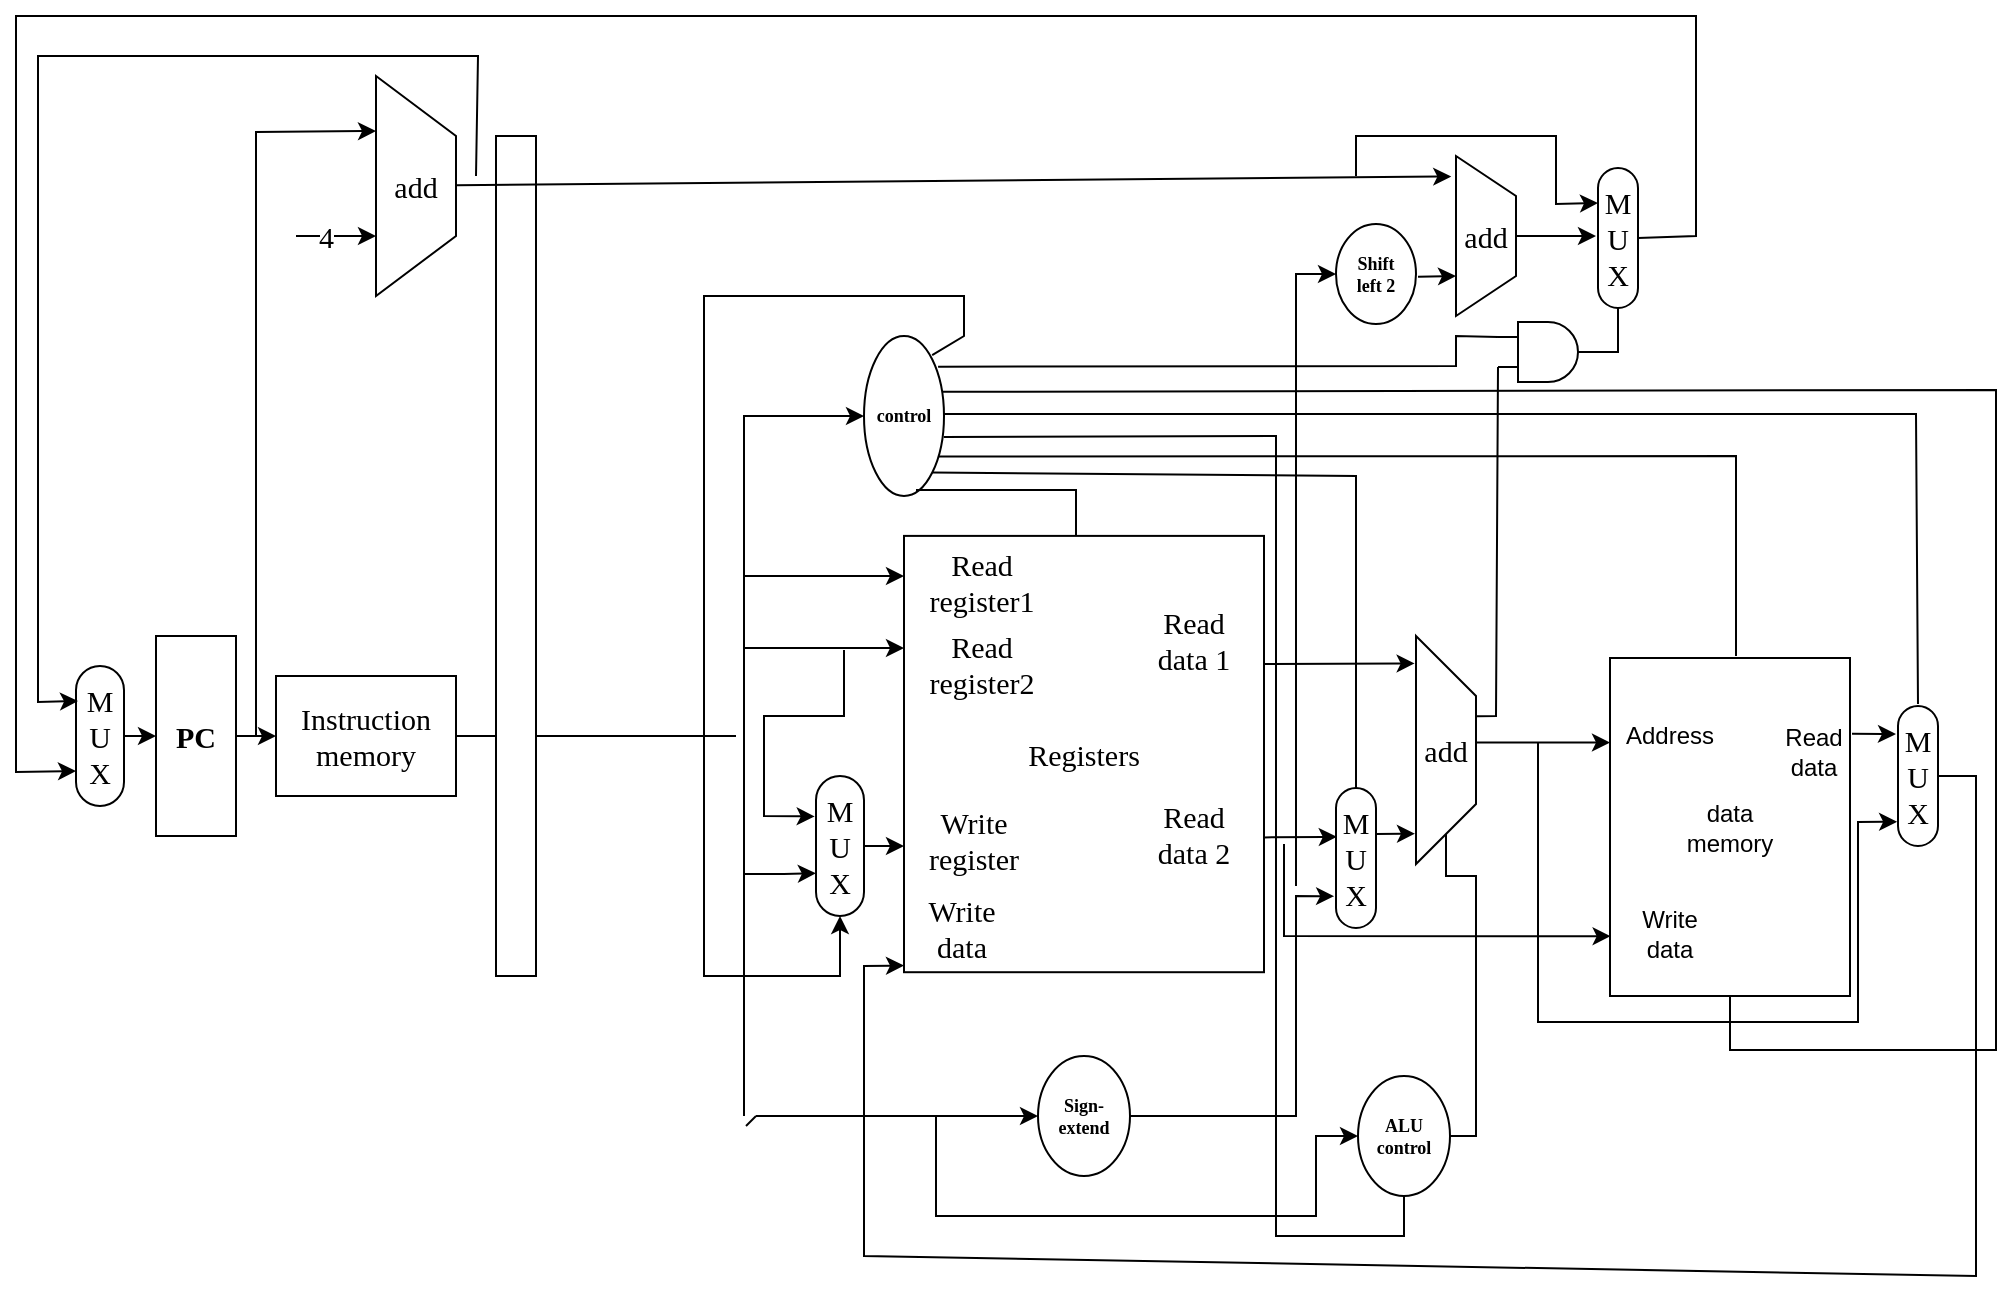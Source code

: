 <mxfile version="18.1.1" type="github">
  <diagram name="Page-1" id="90a13364-a465-7bf4-72fc-28e22215d7a0">
    <mxGraphModel dx="978" dy="1484" grid="1" gridSize="10" guides="1" tooltips="1" connect="1" arrows="1" fold="1" page="1" pageScale="1.5" pageWidth="1169" pageHeight="826" background="none" math="0" shadow="0">
      <root>
        <mxCell id="0" style=";html=1;" />
        <mxCell id="1" style=";html=1;" parent="0" />
        <mxCell id="_GseaxLKm5lbex_g-DC_-1" value="PC" style="rounded=0;whiteSpace=wrap;html=1;fontSize=15;fontFamily=Verdana;fontStyle=1" parent="1" vertex="1">
          <mxGeometry x="130" y="510" width="40" height="100" as="geometry" />
        </mxCell>
        <mxCell id="_GseaxLKm5lbex_g-DC_-16" style="edgeStyle=orthogonalEdgeStyle;rounded=0;orthogonalLoop=1;jettySize=auto;html=1;entryX=0;entryY=0.5;entryDx=0;entryDy=0;fontFamily=Verdana;fontSize=15;exitX=1;exitY=0.5;exitDx=0;exitDy=0;" parent="1" source="_GseaxLKm5lbex_g-DC_-1" target="_GseaxLKm5lbex_g-DC_-15" edge="1">
          <mxGeometry relative="1" as="geometry">
            <mxPoint x="180" y="560" as="sourcePoint" />
          </mxGeometry>
        </mxCell>
        <mxCell id="_GseaxLKm5lbex_g-DC_-15" value="Instruction&lt;br&gt;memory" style="rounded=0;whiteSpace=wrap;html=1;fontFamily=Verdana;fontSize=15;" parent="1" vertex="1">
          <mxGeometry x="190" y="530" width="90" height="60" as="geometry" />
        </mxCell>
        <mxCell id="_GseaxLKm5lbex_g-DC_-18" value="" style="endArrow=classic;html=1;rounded=0;fontFamily=Verdana;fontSize=15;entryX=0.25;entryY=1;entryDx=0;entryDy=0;" parent="1" target="_GseaxLKm5lbex_g-DC_-28" edge="1">
          <mxGeometry width="50" height="50" relative="1" as="geometry">
            <mxPoint x="180" y="560" as="sourcePoint" />
            <mxPoint x="240" y="360" as="targetPoint" />
            <Array as="points">
              <mxPoint x="180" y="258" />
            </Array>
          </mxGeometry>
        </mxCell>
        <mxCell id="_GseaxLKm5lbex_g-DC_-28" value="add&lt;br&gt;" style="shape=trapezoid;perimeter=trapezoidPerimeter;whiteSpace=wrap;html=1;fixedSize=1;rounded=0;fontFamily=Verdana;fontSize=15;strokeColor=default;fillColor=none;size=30;rotation=0;verticalAlign=middle;labelPosition=center;verticalLabelPosition=middle;align=center;direction=south;" parent="1" vertex="1">
          <mxGeometry x="240" y="230" width="40" height="110" as="geometry" />
        </mxCell>
        <mxCell id="_GseaxLKm5lbex_g-DC_-29" value="4" style="endArrow=classic;html=1;rounded=0;fontFamily=Verdana;fontSize=15;align=right;" parent="1" edge="1">
          <mxGeometry width="50" height="50" relative="1" as="geometry">
            <mxPoint x="200" y="310" as="sourcePoint" />
            <mxPoint x="240" y="310" as="targetPoint" />
            <Array as="points" />
          </mxGeometry>
        </mxCell>
        <mxCell id="_GseaxLKm5lbex_g-DC_-31" value="" style="endArrow=classic;html=1;rounded=0;fontFamily=Verdana;fontSize=15;" parent="1" edge="1">
          <mxGeometry width="50" height="50" relative="1" as="geometry">
            <mxPoint x="424" y="480" as="sourcePoint" />
            <mxPoint x="504" y="480" as="targetPoint" />
          </mxGeometry>
        </mxCell>
        <mxCell id="_GseaxLKm5lbex_g-DC_-32" value="" style="endArrow=classic;html=1;rounded=0;fontFamily=Verdana;fontSize=15;" parent="1" edge="1">
          <mxGeometry width="50" height="50" relative="1" as="geometry">
            <mxPoint x="424" y="516" as="sourcePoint" />
            <mxPoint x="504" y="516" as="targetPoint" />
          </mxGeometry>
        </mxCell>
        <mxCell id="_GseaxLKm5lbex_g-DC_-33" value="" style="endArrow=classic;html=1;rounded=0;fontFamily=Verdana;fontSize=15;startArrow=none;exitX=0.5;exitY=0;exitDx=0;exitDy=0;" parent="1" source="_GseaxLKm5lbex_g-DC_-38" edge="1">
          <mxGeometry width="50" height="50" relative="1" as="geometry">
            <mxPoint x="484.0" y="625.0" as="sourcePoint" />
            <mxPoint x="504" y="615" as="targetPoint" />
          </mxGeometry>
        </mxCell>
        <mxCell id="_GseaxLKm5lbex_g-DC_-34" value="" style="endArrow=classic;html=1;rounded=0;fontFamily=Verdana;fontSize=15;exitX=0.5;exitY=0;exitDx=0;exitDy=0;" parent="1" edge="1" source="h9TXa1Q45C4JcwB8wbE7-19">
          <mxGeometry width="50" height="50" relative="1" as="geometry">
            <mxPoint x="484" y="800" as="sourcePoint" />
            <mxPoint x="504" y="674.78" as="targetPoint" />
            <Array as="points">
              <mxPoint x="1040" y="580" />
              <mxPoint x="1040" y="830" />
              <mxPoint x="484" y="820" />
              <mxPoint x="484" y="675" />
            </Array>
          </mxGeometry>
        </mxCell>
        <mxCell id="_GseaxLKm5lbex_g-DC_-36" value="" style="endArrow=classic;html=1;rounded=0;fontFamily=Verdana;fontSize=15;entryX=0.128;entryY=1.079;entryDx=0;entryDy=0;entryPerimeter=0;" parent="1" target="_GseaxLKm5lbex_g-DC_-80" edge="1">
          <mxGeometry width="50" height="50" relative="1" as="geometry">
            <mxPoint x="280" y="284.57" as="sourcePoint" />
            <mxPoint x="760" y="285" as="targetPoint" />
          </mxGeometry>
        </mxCell>
        <mxCell id="_GseaxLKm5lbex_g-DC_-37" value="" style="endArrow=classic;html=1;rounded=0;fontFamily=Verdana;fontSize=15;entryX=0.289;entryY=1.027;entryDx=0;entryDy=0;entryPerimeter=0;" parent="1" target="_GseaxLKm5lbex_g-DC_-38" edge="1">
          <mxGeometry width="50" height="50" relative="1" as="geometry">
            <mxPoint x="474" y="517" as="sourcePoint" />
            <mxPoint x="469" y="617" as="targetPoint" />
            <Array as="points">
              <mxPoint x="474" y="550" />
              <mxPoint x="434" y="550" />
              <mxPoint x="434" y="600" />
            </Array>
          </mxGeometry>
        </mxCell>
        <mxCell id="_GseaxLKm5lbex_g-DC_-38" value="M&lt;br&gt;U&lt;br&gt;X" style="rounded=1;whiteSpace=wrap;html=1;fontFamily=Verdana;fontSize=15;strokeColor=default;fillColor=none;arcSize=50;direction=south;" parent="1" vertex="1">
          <mxGeometry x="460" y="580" width="24" height="70" as="geometry" />
        </mxCell>
        <mxCell id="_GseaxLKm5lbex_g-DC_-40" value="" style="endArrow=classic;html=1;rounded=0;fontFamily=Verdana;fontSize=15;startArrow=none;entryX=0.695;entryY=1.003;entryDx=0;entryDy=0;entryPerimeter=0;" parent="1" target="_GseaxLKm5lbex_g-DC_-38" edge="1">
          <mxGeometry width="50" height="50" relative="1" as="geometry">
            <mxPoint x="424" y="629" as="sourcePoint" />
            <mxPoint x="454" y="628.89" as="targetPoint" />
            <Array as="points">
              <mxPoint x="444" y="629" />
            </Array>
          </mxGeometry>
        </mxCell>
        <mxCell id="_GseaxLKm5lbex_g-DC_-41" value="" style="endArrow=classic;html=1;rounded=0;fontFamily=Verdana;fontSize=15;" parent="1" edge="1">
          <mxGeometry width="50" height="50" relative="1" as="geometry">
            <mxPoint x="424" y="750" as="sourcePoint" />
            <mxPoint x="484" y="400" as="targetPoint" />
            <Array as="points">
              <mxPoint x="424" y="400" />
            </Array>
          </mxGeometry>
        </mxCell>
        <mxCell id="_GseaxLKm5lbex_g-DC_-43" value="control" style="ellipse;whiteSpace=wrap;html=1;rounded=0;fontFamily=Verdana;fontSize=9;strokeColor=default;fillColor=none;direction=south;fontStyle=1" parent="1" vertex="1">
          <mxGeometry x="484" y="360" width="40" height="80" as="geometry" />
        </mxCell>
        <mxCell id="_GseaxLKm5lbex_g-DC_-44" value="" style="endArrow=classic;html=1;rounded=0;fontFamily=Verdana;fontSize=9;entryX=1;entryY=0.5;entryDx=0;entryDy=0;exitX=0.119;exitY=0.148;exitDx=0;exitDy=0;exitPerimeter=0;" parent="1" source="_GseaxLKm5lbex_g-DC_-43" target="_GseaxLKm5lbex_g-DC_-38" edge="1">
          <mxGeometry width="50" height="50" relative="1" as="geometry">
            <mxPoint x="514" y="360" as="sourcePoint" />
            <mxPoint x="574" y="310" as="targetPoint" />
            <Array as="points">
              <mxPoint x="534" y="360" />
              <mxPoint x="534" y="340" />
              <mxPoint x="404" y="340" />
              <mxPoint x="404" y="680" />
              <mxPoint x="472" y="680" />
            </Array>
          </mxGeometry>
        </mxCell>
        <mxCell id="_GseaxLKm5lbex_g-DC_-51" value="" style="rounded=0;whiteSpace=wrap;html=1;fontFamily=Verdana;fontSize=9;strokeColor=default;fillColor=none;" parent="1" vertex="1">
          <mxGeometry x="300" y="260" width="20" height="420" as="geometry" />
        </mxCell>
        <mxCell id="_GseaxLKm5lbex_g-DC_-54" value="" style="endArrow=classic;html=1;rounded=0;fontFamily=Verdana;fontSize=9;exitX=0.844;exitY=0.6;exitDx=0;exitDy=0;exitPerimeter=0;entryX=0.085;entryY=1.017;entryDx=0;entryDy=0;entryPerimeter=0;" parent="1" edge="1">
          <mxGeometry width="50" height="50" relative="1" as="geometry">
            <mxPoint x="682.96" y="524" as="sourcePoint" />
            <mxPoint x="759.32" y="523.69" as="targetPoint" />
          </mxGeometry>
        </mxCell>
        <mxCell id="_GseaxLKm5lbex_g-DC_-55" value="" style="endArrow=classic;html=1;rounded=0;fontFamily=Verdana;fontSize=9;entryX=0.306;entryY=0.93;entryDx=0;entryDy=0;entryPerimeter=0;" parent="1" edge="1">
          <mxGeometry width="50" height="50" relative="1" as="geometry">
            <mxPoint x="684.0" y="610.707" as="sourcePoint" />
            <mxPoint x="720.4" y="610.42" as="targetPoint" />
          </mxGeometry>
        </mxCell>
        <mxCell id="_GseaxLKm5lbex_g-DC_-57" value="M&lt;br&gt;U&lt;br&gt;X" style="rounded=1;whiteSpace=wrap;html=1;fontFamily=Verdana;fontSize=15;strokeColor=default;fillColor=none;arcSize=50;direction=south;" parent="1" vertex="1">
          <mxGeometry x="720" y="586" width="20" height="70" as="geometry" />
        </mxCell>
        <mxCell id="_GseaxLKm5lbex_g-DC_-59" value="" style="endArrow=classic;html=1;rounded=0;fontFamily=Verdana;fontSize=9;entryX=0.867;entryY=1.017;entryDx=0;entryDy=0;entryPerimeter=0;" parent="1" edge="1" target="h9TXa1Q45C4JcwB8wbE7-10">
          <mxGeometry width="50" height="50" relative="1" as="geometry">
            <mxPoint x="740" y="609" as="sourcePoint" />
            <mxPoint x="760" y="648" as="targetPoint" />
          </mxGeometry>
        </mxCell>
        <mxCell id="_GseaxLKm5lbex_g-DC_-60" value="" style="shape=image;html=1;verticalAlign=top;verticalLabelPosition=bottom;labelBackgroundColor=#ffffff;imageAspect=0;aspect=fixed;image=https://cdn4.iconfinder.com/data/icons/essential-app-2/16/record-round-circle-dot-128.png;rounded=0;fontFamily=Verdana;fontSize=9;strokeColor=default;fillColor=none;" parent="1" vertex="1">
          <mxGeometry x="420" y="475" width="10" height="10" as="geometry" />
        </mxCell>
        <mxCell id="_GseaxLKm5lbex_g-DC_-62" value="" style="shape=image;html=1;verticalAlign=top;verticalLabelPosition=bottom;labelBackgroundColor=#ffffff;imageAspect=0;aspect=fixed;image=https://cdn4.iconfinder.com/data/icons/essential-app-2/16/record-round-circle-dot-128.png;rounded=0;fontFamily=Verdana;fontSize=9;strokeColor=default;fillColor=none;" parent="1" vertex="1">
          <mxGeometry x="419" y="511" width="10" height="10" as="geometry" />
        </mxCell>
        <mxCell id="_GseaxLKm5lbex_g-DC_-63" value="" style="shape=image;html=1;verticalAlign=top;verticalLabelPosition=bottom;labelBackgroundColor=#ffffff;imageAspect=0;aspect=fixed;image=https://cdn4.iconfinder.com/data/icons/essential-app-2/16/record-round-circle-dot-128.png;rounded=0;fontFamily=Verdana;fontSize=9;strokeColor=default;fillColor=none;" parent="1" vertex="1">
          <mxGeometry x="469" y="511" width="10" height="10" as="geometry" />
        </mxCell>
        <mxCell id="_GseaxLKm5lbex_g-DC_-64" value="" style="shape=image;html=1;verticalAlign=top;verticalLabelPosition=bottom;labelBackgroundColor=#ffffff;imageAspect=0;aspect=fixed;image=https://cdn4.iconfinder.com/data/icons/essential-app-2/16/record-round-circle-dot-128.png;rounded=0;fontFamily=Verdana;fontSize=9;strokeColor=default;fillColor=none;" parent="1" vertex="1">
          <mxGeometry x="419" y="624" width="10" height="10" as="geometry" />
        </mxCell>
        <mxCell id="_GseaxLKm5lbex_g-DC_-66" value="Sign-&lt;br&gt;extend" style="ellipse;whiteSpace=wrap;html=1;rounded=0;fontFamily=Verdana;fontSize=9;strokeColor=default;fillColor=none;direction=south;fontStyle=1" parent="1" vertex="1">
          <mxGeometry x="571" y="720" width="46" height="60" as="geometry" />
        </mxCell>
        <mxCell id="_GseaxLKm5lbex_g-DC_-67" value="" style="endArrow=classic;html=1;rounded=0;fontFamily=Verdana;fontSize=9;entryX=0.5;entryY=1;entryDx=0;entryDy=0;startArrow=none;" parent="1" source="_GseaxLKm5lbex_g-DC_-65" target="_GseaxLKm5lbex_g-DC_-66" edge="1">
          <mxGeometry width="50" height="50" relative="1" as="geometry">
            <mxPoint x="430" y="750" as="sourcePoint" />
            <mxPoint x="540" y="580" as="targetPoint" />
          </mxGeometry>
        </mxCell>
        <mxCell id="_GseaxLKm5lbex_g-DC_-65" value="" style="shape=image;html=1;verticalAlign=top;verticalLabelPosition=bottom;labelBackgroundColor=#ffffff;imageAspect=0;aspect=fixed;image=https://cdn4.iconfinder.com/data/icons/essential-app-2/16/record-round-circle-dot-128.png;rounded=0;fontFamily=Verdana;fontSize=9;strokeColor=default;fillColor=none;" parent="1" vertex="1">
          <mxGeometry x="420" y="745" width="10" height="10" as="geometry" />
        </mxCell>
        <mxCell id="_GseaxLKm5lbex_g-DC_-70" value="" style="endArrow=none;html=1;rounded=0;fontFamily=Verdana;fontSize=9;entryX=0.5;entryY=1;entryDx=0;entryDy=0;" parent="1" target="_GseaxLKm5lbex_g-DC_-65" edge="1">
          <mxGeometry width="50" height="50" relative="1" as="geometry">
            <mxPoint x="430" y="750" as="sourcePoint" />
            <mxPoint x="571.0" y="750" as="targetPoint" />
          </mxGeometry>
        </mxCell>
        <mxCell id="_GseaxLKm5lbex_g-DC_-72" value="" style="endArrow=none;html=1;rounded=0;fontFamily=Verdana;fontSize=9;" parent="1" edge="1">
          <mxGeometry width="50" height="50" relative="1" as="geometry">
            <mxPoint x="320" y="560" as="sourcePoint" />
            <mxPoint x="420" y="560" as="targetPoint" />
          </mxGeometry>
        </mxCell>
        <mxCell id="_GseaxLKm5lbex_g-DC_-73" value="" style="shape=image;html=1;verticalAlign=top;verticalLabelPosition=bottom;labelBackgroundColor=#ffffff;imageAspect=0;aspect=fixed;image=https://cdn4.iconfinder.com/data/icons/essential-app-2/16/record-round-circle-dot-128.png;rounded=0;fontFamily=Verdana;fontSize=9;strokeColor=default;fillColor=none;" parent="1" vertex="1">
          <mxGeometry x="419" y="555" width="10" height="10" as="geometry" />
        </mxCell>
        <mxCell id="_GseaxLKm5lbex_g-DC_-74" value="" style="endArrow=classic;html=1;rounded=0;fontFamily=Verdana;fontSize=9;" parent="1" edge="1" target="h9TXa1Q45C4JcwB8wbE7-4">
          <mxGeometry width="50" height="50" relative="1" as="geometry">
            <mxPoint x="520" y="750" as="sourcePoint" />
            <mxPoint x="730" y="760" as="targetPoint" />
            <Array as="points">
              <mxPoint x="520" y="800" />
              <mxPoint x="710" y="800" />
              <mxPoint x="710" y="760" />
            </Array>
          </mxGeometry>
        </mxCell>
        <mxCell id="_GseaxLKm5lbex_g-DC_-75" value="" style="endArrow=classic;html=1;rounded=0;fontFamily=Verdana;fontSize=9;exitX=0.5;exitY=0;exitDx=0;exitDy=0;entryX=0.773;entryY=1.047;entryDx=0;entryDy=0;entryPerimeter=0;" parent="1" source="_GseaxLKm5lbex_g-DC_-66" target="_GseaxLKm5lbex_g-DC_-57" edge="1">
          <mxGeometry width="50" height="50" relative="1" as="geometry">
            <mxPoint x="520" y="680" as="sourcePoint" />
            <mxPoint x="570" y="630" as="targetPoint" />
            <Array as="points">
              <mxPoint x="700" y="750" />
              <mxPoint x="700" y="640" />
            </Array>
          </mxGeometry>
        </mxCell>
        <mxCell id="_GseaxLKm5lbex_g-DC_-77" value="" style="endArrow=classic;html=1;rounded=0;fontFamily=Verdana;fontSize=15;startArrow=none;entryX=0.5;entryY=1;entryDx=0;entryDy=0;" parent="1" edge="1" target="_GseaxLKm5lbex_g-DC_-78" source="h9TXa1Q45C4JcwB8wbE7-1">
          <mxGeometry width="50" height="50" relative="1" as="geometry">
            <mxPoint x="700.0" y="668" as="sourcePoint" />
            <mxPoint x="720" y="370" as="targetPoint" />
            <Array as="points">
              <mxPoint x="700" y="329" />
            </Array>
          </mxGeometry>
        </mxCell>
        <mxCell id="_GseaxLKm5lbex_g-DC_-78" value="Shift&lt;br&gt;left 2" style="ellipse;whiteSpace=wrap;html=1;rounded=0;fontFamily=Verdana;fontSize=9;strokeColor=default;fillColor=none;direction=south;fontStyle=1" parent="1" vertex="1">
          <mxGeometry x="720" y="304" width="40" height="50" as="geometry" />
        </mxCell>
        <mxCell id="_GseaxLKm5lbex_g-DC_-79" value="" style="endArrow=classic;html=1;rounded=0;fontFamily=Verdana;fontSize=9;exitX=0.528;exitY=-0.025;exitDx=0;exitDy=0;exitPerimeter=0;entryX=0.75;entryY=1;entryDx=0;entryDy=0;" parent="1" source="_GseaxLKm5lbex_g-DC_-78" edge="1" target="_GseaxLKm5lbex_g-DC_-80">
          <mxGeometry width="50" height="50" relative="1" as="geometry">
            <mxPoint x="770" y="370" as="sourcePoint" />
            <mxPoint x="780" y="370" as="targetPoint" />
          </mxGeometry>
        </mxCell>
        <mxCell id="_GseaxLKm5lbex_g-DC_-80" value="add&lt;br&gt;" style="shape=trapezoid;perimeter=trapezoidPerimeter;whiteSpace=wrap;html=1;fixedSize=1;rounded=0;fontFamily=Verdana;fontSize=15;strokeColor=default;fillColor=none;size=20;rotation=0;verticalAlign=middle;labelPosition=center;verticalLabelPosition=middle;align=center;direction=south;" parent="1" vertex="1">
          <mxGeometry x="780" y="270" width="30" height="80" as="geometry" />
        </mxCell>
        <mxCell id="_GseaxLKm5lbex_g-DC_-81" value="" style="endArrow=classic;html=1;rounded=0;fontFamily=Verdana;fontSize=15;exitX=0.5;exitY=0;exitDx=0;exitDy=0;" parent="1" edge="1" source="_GseaxLKm5lbex_g-DC_-80">
          <mxGeometry width="50" height="50" relative="1" as="geometry">
            <mxPoint x="820" y="327.57" as="sourcePoint" />
            <mxPoint x="850" y="310" as="targetPoint" />
          </mxGeometry>
        </mxCell>
        <mxCell id="_GseaxLKm5lbex_g-DC_-82" value="M&lt;br&gt;U&lt;br&gt;X" style="rounded=1;whiteSpace=wrap;html=1;fontFamily=Verdana;fontSize=15;strokeColor=default;fillColor=none;arcSize=50;direction=south;" parent="1" vertex="1">
          <mxGeometry x="90" y="525" width="24" height="70" as="geometry" />
        </mxCell>
        <mxCell id="_GseaxLKm5lbex_g-DC_-83" value="" style="endArrow=classic;html=1;rounded=0;fontFamily=Verdana;fontSize=15;entryX=0.25;entryY=1;entryDx=0;entryDy=0;" parent="1" edge="1">
          <mxGeometry width="50" height="50" relative="1" as="geometry">
            <mxPoint x="290" y="280" as="sourcePoint" />
            <mxPoint x="91" y="542.5" as="targetPoint" />
            <Array as="points">
              <mxPoint x="291" y="220" />
              <mxPoint x="71" y="220" />
              <mxPoint x="71" y="543" />
            </Array>
          </mxGeometry>
        </mxCell>
        <mxCell id="_GseaxLKm5lbex_g-DC_-84" value="" style="shape=image;html=1;verticalAlign=top;verticalLabelPosition=bottom;labelBackgroundColor=#ffffff;imageAspect=0;aspect=fixed;image=https://cdn4.iconfinder.com/data/icons/essential-app-2/16/record-round-circle-dot-128.png;rounded=0;fontFamily=Verdana;fontSize=9;strokeColor=default;fillColor=none;" parent="1" vertex="1">
          <mxGeometry x="285" y="278" width="10" height="10" as="geometry" />
        </mxCell>
        <mxCell id="h9TXa1Q45C4JcwB8wbE7-4" value="ALU&lt;br&gt;control" style="ellipse;whiteSpace=wrap;html=1;rounded=0;fontFamily=Verdana;fontSize=9;strokeColor=default;fillColor=none;direction=south;fontStyle=1" vertex="1" parent="1">
          <mxGeometry x="731" y="730" width="46" height="60" as="geometry" />
        </mxCell>
        <mxCell id="h9TXa1Q45C4JcwB8wbE7-10" value="add&lt;br&gt;" style="shape=trapezoid;perimeter=trapezoidPerimeter;whiteSpace=wrap;html=1;fixedSize=1;rounded=0;fontFamily=Verdana;fontSize=15;strokeColor=default;fillColor=none;size=30;rotation=0;verticalAlign=middle;labelPosition=center;verticalLabelPosition=middle;align=center;direction=south;" vertex="1" parent="1">
          <mxGeometry x="760" y="510" width="30" height="114" as="geometry" />
        </mxCell>
        <mxCell id="h9TXa1Q45C4JcwB8wbE7-1" value="" style="shape=image;html=1;verticalAlign=top;verticalLabelPosition=bottom;labelBackgroundColor=#ffffff;imageAspect=0;aspect=fixed;image=https://cdn4.iconfinder.com/data/icons/essential-app-2/16/record-round-circle-dot-128.png;rounded=0;fontFamily=Verdana;fontSize=9;strokeColor=default;fillColor=none;" vertex="1" parent="1">
          <mxGeometry x="695" y="635" width="10" height="10" as="geometry" />
        </mxCell>
        <mxCell id="h9TXa1Q45C4JcwB8wbE7-15" value="" style="endArrow=classic;html=1;rounded=0;exitX=0.467;exitY=0;exitDx=0;exitDy=0;exitPerimeter=0;entryX=0;entryY=0.25;entryDx=0;entryDy=0;" edge="1" parent="1" source="h9TXa1Q45C4JcwB8wbE7-10" target="h9TXa1Q45C4JcwB8wbE7-14">
          <mxGeometry width="50" height="50" relative="1" as="geometry">
            <mxPoint x="880" y="670" as="sourcePoint" />
            <mxPoint x="930" y="620" as="targetPoint" />
          </mxGeometry>
        </mxCell>
        <mxCell id="h9TXa1Q45C4JcwB8wbE7-19" value="M&lt;br&gt;U&lt;br&gt;X" style="rounded=1;whiteSpace=wrap;html=1;fontFamily=Verdana;fontSize=15;strokeColor=default;fillColor=none;arcSize=50;direction=south;" vertex="1" parent="1">
          <mxGeometry x="1001" y="545" width="20" height="70" as="geometry" />
        </mxCell>
        <mxCell id="h9TXa1Q45C4JcwB8wbE7-20" value="" style="endArrow=classic;html=1;rounded=0;fontFamily=Verdana;fontSize=9;exitX=0.85;exitY=0.195;exitDx=0;exitDy=0;exitPerimeter=0;" edge="1" parent="1">
          <mxGeometry width="50" height="50" relative="1" as="geometry">
            <mxPoint x="978" y="558.85" as="sourcePoint" />
            <mxPoint x="1000" y="559" as="targetPoint" />
          </mxGeometry>
        </mxCell>
        <mxCell id="h9TXa1Q45C4JcwB8wbE7-21" value="" style="group" vertex="1" connectable="0" parent="1">
          <mxGeometry x="857" y="521" width="132" height="169" as="geometry" />
        </mxCell>
        <mxCell id="h9TXa1Q45C4JcwB8wbE7-14" value="data&lt;br&gt;memory" style="rounded=0;whiteSpace=wrap;html=1;" vertex="1" parent="h9TXa1Q45C4JcwB8wbE7-21">
          <mxGeometry width="120" height="169" as="geometry" />
        </mxCell>
        <mxCell id="h9TXa1Q45C4JcwB8wbE7-16" value="Address" style="text;html=1;strokeColor=none;fillColor=none;align=center;verticalAlign=middle;whiteSpace=wrap;rounded=0;" vertex="1" parent="h9TXa1Q45C4JcwB8wbE7-21">
          <mxGeometry y="24" width="60" height="30" as="geometry" />
        </mxCell>
        <mxCell id="h9TXa1Q45C4JcwB8wbE7-17" value="Write&lt;br&gt;data" style="text;html=1;strokeColor=none;fillColor=none;align=center;verticalAlign=middle;whiteSpace=wrap;rounded=0;" vertex="1" parent="h9TXa1Q45C4JcwB8wbE7-21">
          <mxGeometry y="123" width="60" height="30" as="geometry" />
        </mxCell>
        <mxCell id="h9TXa1Q45C4JcwB8wbE7-18" value="Read&lt;br&gt;data" style="text;html=1;strokeColor=none;fillColor=none;align=center;verticalAlign=middle;whiteSpace=wrap;rounded=0;" vertex="1" parent="h9TXa1Q45C4JcwB8wbE7-21">
          <mxGeometry x="72" y="32" width="60" height="30" as="geometry" />
        </mxCell>
        <mxCell id="h9TXa1Q45C4JcwB8wbE7-22" value="" style="endArrow=classic;html=1;rounded=0;entryX=0.798;entryY=1.072;entryDx=0;entryDy=0;entryPerimeter=0;" edge="1" parent="1">
          <mxGeometry width="50" height="50" relative="1" as="geometry">
            <mxPoint x="821" y="563" as="sourcePoint" />
            <mxPoint x="1000.56" y="602.86" as="targetPoint" />
            <Array as="points">
              <mxPoint x="821" y="703" />
              <mxPoint x="981" y="703" />
              <mxPoint x="981" y="603" />
            </Array>
          </mxGeometry>
        </mxCell>
        <mxCell id="h9TXa1Q45C4JcwB8wbE7-23" value="" style="shape=image;html=1;verticalAlign=top;verticalLabelPosition=bottom;labelBackgroundColor=#ffffff;imageAspect=0;aspect=fixed;image=https://cdn4.iconfinder.com/data/icons/essential-app-2/16/record-round-circle-dot-128.png;rounded=0;fontFamily=Verdana;fontSize=9;strokeColor=default;fillColor=none;" vertex="1" parent="1">
          <mxGeometry x="816" y="558" width="10" height="10" as="geometry" />
        </mxCell>
        <mxCell id="h9TXa1Q45C4JcwB8wbE7-24" value="" style="endArrow=classic;html=1;rounded=0;entryX=-0.028;entryY=0.537;entryDx=0;entryDy=0;startArrow=none;entryPerimeter=0;" edge="1" parent="1">
          <mxGeometry width="50" height="50" relative="1" as="geometry">
            <mxPoint x="694" y="614" as="sourcePoint" />
            <mxPoint x="857.32" y="660.11" as="targetPoint" />
            <Array as="points">
              <mxPoint x="694" y="660" />
            </Array>
          </mxGeometry>
        </mxCell>
        <mxCell id="h9TXa1Q45C4JcwB8wbE7-2" value="" style="shape=image;html=1;verticalAlign=top;verticalLabelPosition=bottom;labelBackgroundColor=#ffffff;imageAspect=0;aspect=fixed;image=https://cdn4.iconfinder.com/data/icons/essential-app-2/16/record-round-circle-dot-128.png;rounded=0;fontFamily=Verdana;fontSize=9;strokeColor=default;fillColor=none;" vertex="1" parent="1">
          <mxGeometry x="691" y="607" width="8" height="8" as="geometry" />
        </mxCell>
        <mxCell id="h9TXa1Q45C4JcwB8wbE7-28" value="" style="verticalLabelPosition=bottom;shadow=0;dashed=0;align=center;html=1;verticalAlign=top;shape=mxgraph.electrical.logic_gates.logic_gate;operation=and;" vertex="1" parent="1">
          <mxGeometry x="801" y="353" width="50" height="30" as="geometry" />
        </mxCell>
        <mxCell id="h9TXa1Q45C4JcwB8wbE7-35" value="" style="endArrow=none;html=1;rounded=0;entryX=0;entryY=0.25;entryDx=0;entryDy=0;entryPerimeter=0;exitX=0.192;exitY=0.074;exitDx=0;exitDy=0;exitPerimeter=0;" edge="1" parent="1" target="h9TXa1Q45C4JcwB8wbE7-28">
          <mxGeometry width="50" height="50" relative="1" as="geometry">
            <mxPoint x="521.04" y="375.36" as="sourcePoint" />
            <mxPoint x="790" y="367.5" as="targetPoint" />
            <Array as="points">
              <mxPoint x="780" y="375" />
              <mxPoint x="780" y="360" />
            </Array>
          </mxGeometry>
        </mxCell>
        <mxCell id="h9TXa1Q45C4JcwB8wbE7-36" value="" style="endArrow=none;html=1;rounded=0;exitX=0.352;exitY=-0.017;exitDx=0;exitDy=0;exitPerimeter=0;entryX=0;entryY=0.75;entryDx=0;entryDy=0;entryPerimeter=0;" edge="1" parent="1" source="h9TXa1Q45C4JcwB8wbE7-10" target="h9TXa1Q45C4JcwB8wbE7-28">
          <mxGeometry width="50" height="50" relative="1" as="geometry">
            <mxPoint x="790" y="555" as="sourcePoint" />
            <mxPoint x="800" y="396.015" as="targetPoint" />
            <Array as="points">
              <mxPoint x="800" y="550" />
            </Array>
          </mxGeometry>
        </mxCell>
        <mxCell id="h9TXa1Q45C4JcwB8wbE7-37" value="M&lt;br&gt;U&lt;br&gt;X" style="rounded=1;whiteSpace=wrap;html=1;fontFamily=Verdana;fontSize=15;strokeColor=default;fillColor=none;arcSize=50;direction=south;" vertex="1" parent="1">
          <mxGeometry x="851" y="276" width="20" height="70" as="geometry" />
        </mxCell>
        <mxCell id="h9TXa1Q45C4JcwB8wbE7-40" value="" style="endArrow=none;html=1;rounded=0;exitX=1;exitY=0.5;exitDx=0;exitDy=0;exitPerimeter=0;entryX=1;entryY=0.5;entryDx=0;entryDy=0;" edge="1" parent="1" source="h9TXa1Q45C4JcwB8wbE7-28" target="h9TXa1Q45C4JcwB8wbE7-37">
          <mxGeometry width="50" height="50" relative="1" as="geometry">
            <mxPoint x="660" y="390" as="sourcePoint" />
            <mxPoint x="710" y="340" as="targetPoint" />
            <Array as="points">
              <mxPoint x="861" y="368" />
            </Array>
          </mxGeometry>
        </mxCell>
        <mxCell id="h9TXa1Q45C4JcwB8wbE7-41" value="" style="endArrow=classic;html=1;rounded=0;exitX=0.5;exitY=0;exitDx=0;exitDy=0;entryX=0.75;entryY=1;entryDx=0;entryDy=0;" edge="1" parent="1" source="h9TXa1Q45C4JcwB8wbE7-37" target="_GseaxLKm5lbex_g-DC_-82">
          <mxGeometry width="50" height="50" relative="1" as="geometry">
            <mxPoint x="880" y="340" as="sourcePoint" />
            <mxPoint x="930" y="290" as="targetPoint" />
            <Array as="points">
              <mxPoint x="900" y="310" />
              <mxPoint x="900" y="200" />
              <mxPoint x="60" y="200" />
              <mxPoint x="60" y="578" />
            </Array>
          </mxGeometry>
        </mxCell>
        <mxCell id="h9TXa1Q45C4JcwB8wbE7-42" value="" style="endArrow=classic;html=1;rounded=0;exitX=0.5;exitY=0;exitDx=0;exitDy=0;entryX=0;entryY=0.5;entryDx=0;entryDy=0;" edge="1" parent="1" source="_GseaxLKm5lbex_g-DC_-82" target="_GseaxLKm5lbex_g-DC_-1">
          <mxGeometry width="50" height="50" relative="1" as="geometry">
            <mxPoint x="450" y="500" as="sourcePoint" />
            <mxPoint x="500" y="450" as="targetPoint" />
          </mxGeometry>
        </mxCell>
        <mxCell id="h9TXa1Q45C4JcwB8wbE7-44" value="" style="endArrow=classic;html=1;rounded=0;entryX=0.25;entryY=1;entryDx=0;entryDy=0;" edge="1" parent="1" target="h9TXa1Q45C4JcwB8wbE7-37">
          <mxGeometry width="50" height="50" relative="1" as="geometry">
            <mxPoint x="730" y="280" as="sourcePoint" />
            <mxPoint x="840" y="220" as="targetPoint" />
            <Array as="points">
              <mxPoint x="730" y="260" />
              <mxPoint x="830" y="260" />
              <mxPoint x="830" y="294" />
            </Array>
          </mxGeometry>
        </mxCell>
        <mxCell id="h9TXa1Q45C4JcwB8wbE7-45" value="" style="shape=image;html=1;verticalAlign=top;verticalLabelPosition=bottom;labelBackgroundColor=#ffffff;imageAspect=0;aspect=fixed;image=https://cdn4.iconfinder.com/data/icons/essential-app-2/16/record-round-circle-dot-128.png;rounded=0;fontFamily=Verdana;fontSize=9;strokeColor=default;fillColor=none;" vertex="1" parent="1">
          <mxGeometry x="726" y="276" width="10" height="10" as="geometry" />
        </mxCell>
        <mxCell id="h9TXa1Q45C4JcwB8wbE7-46" value="" style="endArrow=none;html=1;rounded=0;exitX=0.386;exitY=0.022;exitDx=0;exitDy=0;exitPerimeter=0;entryX=0.5;entryY=1;entryDx=0;entryDy=0;" edge="1" parent="1" target="h9TXa1Q45C4JcwB8wbE7-14">
          <mxGeometry width="50" height="50" relative="1" as="geometry">
            <mxPoint x="523.12" y="387.88" as="sourcePoint" />
            <mxPoint x="917" y="700" as="targetPoint" />
            <Array as="points">
              <mxPoint x="1050" y="387" />
              <mxPoint x="1050" y="717" />
              <mxPoint x="917" y="717" />
            </Array>
          </mxGeometry>
        </mxCell>
        <mxCell id="h9TXa1Q45C4JcwB8wbE7-47" value="" style="endArrow=none;html=1;rounded=0;exitX=0;exitY=0.5;exitDx=0;exitDy=0;entryX=0.5;entryY=0;entryDx=0;entryDy=0;" edge="1" parent="1">
          <mxGeometry width="50" height="50" relative="1" as="geometry">
            <mxPoint x="1011" y="544" as="sourcePoint" />
            <mxPoint x="524" y="399" as="targetPoint" />
            <Array as="points">
              <mxPoint x="1010" y="399" />
            </Array>
          </mxGeometry>
        </mxCell>
        <mxCell id="h9TXa1Q45C4JcwB8wbE7-49" value="" style="endArrow=none;html=1;rounded=0;exitX=0.631;exitY=0.003;exitDx=0;exitDy=0;exitPerimeter=0;" edge="1" parent="1" source="_GseaxLKm5lbex_g-DC_-43" target="h9TXa1Q45C4JcwB8wbE7-4">
          <mxGeometry width="50" height="50" relative="1" as="geometry">
            <mxPoint x="580" y="410" as="sourcePoint" />
            <mxPoint x="620" y="400" as="targetPoint" />
            <Array as="points">
              <mxPoint x="690" y="410" />
              <mxPoint x="690" y="810" />
              <mxPoint x="754" y="810" />
            </Array>
          </mxGeometry>
        </mxCell>
        <mxCell id="h9TXa1Q45C4JcwB8wbE7-52" value="" style="endArrow=none;html=1;rounded=0;exitX=0.5;exitY=0;exitDx=0;exitDy=0;entryX=1;entryY=0.5;entryDx=0;entryDy=0;" edge="1" parent="1" source="h9TXa1Q45C4JcwB8wbE7-4" target="h9TXa1Q45C4JcwB8wbE7-10">
          <mxGeometry width="50" height="50" relative="1" as="geometry">
            <mxPoint x="830" y="790" as="sourcePoint" />
            <mxPoint x="880" y="740" as="targetPoint" />
            <Array as="points">
              <mxPoint x="790" y="760" />
              <mxPoint x="790" y="630" />
              <mxPoint x="775" y="630" />
            </Array>
          </mxGeometry>
        </mxCell>
        <mxCell id="h9TXa1Q45C4JcwB8wbE7-53" value="" style="endArrow=none;html=1;rounded=0;exitX=0.753;exitY=0.072;exitDx=0;exitDy=0;exitPerimeter=0;" edge="1" parent="1" source="_GseaxLKm5lbex_g-DC_-43">
          <mxGeometry width="50" height="50" relative="1" as="geometry">
            <mxPoint x="520" y="420" as="sourcePoint" />
            <mxPoint x="920" y="520" as="targetPoint" />
            <Array as="points">
              <mxPoint x="920" y="420" />
            </Array>
          </mxGeometry>
        </mxCell>
        <mxCell id="h9TXa1Q45C4JcwB8wbE7-54" value="" style="group" vertex="1" connectable="0" parent="1">
          <mxGeometry x="488" y="459" width="206" height="221" as="geometry" />
        </mxCell>
        <mxCell id="_GseaxLKm5lbex_g-DC_-3" value="Registers" style="rounded=0;whiteSpace=wrap;html=1;fontFamily=Verdana;fontSize=15;" parent="h9TXa1Q45C4JcwB8wbE7-54" vertex="1">
          <mxGeometry x="16" y="0.948" width="180" height="218.155" as="geometry" />
        </mxCell>
        <mxCell id="_GseaxLKm5lbex_g-DC_-5" value="Read&lt;br&gt;register1" style="text;html=1;strokeColor=none;fillColor=none;align=center;verticalAlign=middle;whiteSpace=wrap;rounded=0;fontFamily=Verdana;fontSize=15;" parent="h9TXa1Q45C4JcwB8wbE7-54" vertex="1">
          <mxGeometry x="10" width="90" height="47.425" as="geometry" />
        </mxCell>
        <mxCell id="_GseaxLKm5lbex_g-DC_-7" value="Read&lt;br&gt;register2" style="text;html=1;strokeColor=none;fillColor=none;align=center;verticalAlign=middle;whiteSpace=wrap;rounded=0;fontFamily=Verdana;fontSize=15;" parent="h9TXa1Q45C4JcwB8wbE7-54" vertex="1">
          <mxGeometry x="10" y="41.003" width="90" height="47.425" as="geometry" />
        </mxCell>
        <mxCell id="_GseaxLKm5lbex_g-DC_-8" value="Write&lt;br&gt;register" style="text;html=1;strokeColor=none;fillColor=none;align=center;verticalAlign=middle;whiteSpace=wrap;rounded=0;fontFamily=Verdana;fontSize=15;" parent="h9TXa1Q45C4JcwB8wbE7-54" vertex="1">
          <mxGeometry x="6" y="128.996" width="90" height="47.425" as="geometry" />
        </mxCell>
        <mxCell id="_GseaxLKm5lbex_g-DC_-9" value="Write&lt;br&gt;data" style="text;html=1;strokeColor=none;fillColor=none;align=center;verticalAlign=middle;whiteSpace=wrap;rounded=0;fontFamily=Verdana;fontSize=15;" parent="h9TXa1Q45C4JcwB8wbE7-54" vertex="1">
          <mxGeometry y="173.575" width="90" height="47.425" as="geometry" />
        </mxCell>
        <mxCell id="_GseaxLKm5lbex_g-DC_-10" value="Read&lt;br&gt;data 1" style="text;html=1;strokeColor=none;fillColor=none;align=center;verticalAlign=middle;whiteSpace=wrap;rounded=0;fontFamily=Verdana;fontSize=15;" parent="h9TXa1Q45C4JcwB8wbE7-54" vertex="1">
          <mxGeometry x="116" y="29.403" width="90" height="47.425" as="geometry" />
        </mxCell>
        <mxCell id="_GseaxLKm5lbex_g-DC_-11" value="Read&lt;br&gt;data 2" style="text;html=1;strokeColor=none;fillColor=none;align=center;verticalAlign=middle;whiteSpace=wrap;rounded=0;fontFamily=Verdana;fontSize=15;" parent="h9TXa1Q45C4JcwB8wbE7-54" vertex="1">
          <mxGeometry x="116" y="126.15" width="90" height="47.425" as="geometry" />
        </mxCell>
        <mxCell id="h9TXa1Q45C4JcwB8wbE7-55" value="" style="endArrow=none;html=1;rounded=0;" edge="1" parent="1">
          <mxGeometry width="50" height="50" relative="1" as="geometry">
            <mxPoint x="510" y="437" as="sourcePoint" />
            <mxPoint x="590" y="460" as="targetPoint" />
            <Array as="points">
              <mxPoint x="590" y="437" />
            </Array>
          </mxGeometry>
        </mxCell>
        <mxCell id="h9TXa1Q45C4JcwB8wbE7-56" value="" style="endArrow=none;html=1;rounded=0;exitX=1;exitY=0;exitDx=0;exitDy=0;entryX=0;entryY=0.5;entryDx=0;entryDy=0;" edge="1" parent="1" source="_GseaxLKm5lbex_g-DC_-43" target="_GseaxLKm5lbex_g-DC_-57">
          <mxGeometry width="50" height="50" relative="1" as="geometry">
            <mxPoint x="620" y="470" as="sourcePoint" />
            <mxPoint x="670" y="420" as="targetPoint" />
            <Array as="points">
              <mxPoint x="730" y="430" />
            </Array>
          </mxGeometry>
        </mxCell>
        <mxCell id="h9TXa1Q45C4JcwB8wbE7-57" value="" style="endArrow=none;html=1;rounded=0;exitX=1;exitY=0.5;exitDx=0;exitDy=0;" edge="1" parent="1" source="_GseaxLKm5lbex_g-DC_-15">
          <mxGeometry width="50" height="50" relative="1" as="geometry">
            <mxPoint x="190" y="740" as="sourcePoint" />
            <mxPoint x="300" y="560" as="targetPoint" />
          </mxGeometry>
        </mxCell>
      </root>
    </mxGraphModel>
  </diagram>
</mxfile>
